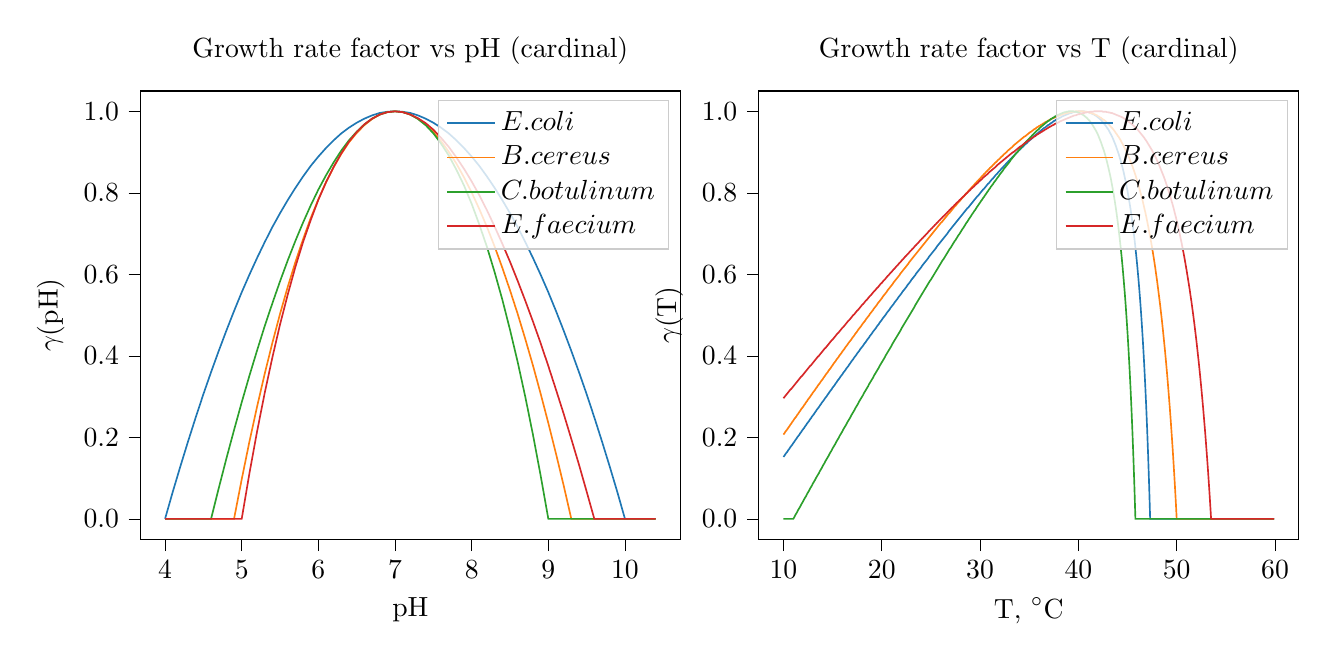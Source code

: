 % This file was created with tikzplotlib v0.9.12.
\begin{tikzpicture}

\definecolor{color0}{rgb}{0.122,0.467,0.706}
\definecolor{color1}{rgb}{1,0.498,0.055}
\definecolor{color2}{rgb}{0.173,0.627,0.173}
\definecolor{color3}{rgb}{0.839,0.153,0.157}

\begin{groupplot}[group style={group size=2 by 1}]
\nextgroupplot[
legend cell align={left},
legend style={fill opacity=0.8, draw opacity=1, text opacity=1, draw=white!80!black},
tick align=outside,
tick pos=left,
title={Growth rate factor vs pH (cardinal)},
x grid style={white!69.02!black},
xlabel={pH},
xmin=3.68, xmax=10.72,
xtick style={color=black},
xtick={3,4,5,6,7,8,9,10,11},
xticklabels={
  \(\displaystyle {3}\),
  \(\displaystyle {4}\),
  \(\displaystyle {5}\),
  \(\displaystyle {6}\),
  \(\displaystyle {7}\),
  \(\displaystyle {8}\),
  \(\displaystyle {9}\),
  \(\displaystyle {10}\),
  \(\displaystyle {11}\)
},
y grid style={white!69.02!black},
ylabel={\(\displaystyle \gamma(\mathrm{pH})\)},
ymin=-0.05, ymax=1.05,
ytick style={color=black},
ytick={-0.2,0,0.2,0.4,0.6,0.8,1,1.2},
yticklabels={
  \(\displaystyle {\ensuremath{-}0.2}\),
  \(\displaystyle {0.0}\),
  \(\displaystyle {0.2}\),
  \(\displaystyle {0.4}\),
  \(\displaystyle {0.6}\),
  \(\displaystyle {0.8}\),
  \(\displaystyle {1.0}\),
  \(\displaystyle {1.2}\)
}
]
\addplot [semithick, color0]
table {%
4 0
4.1 0.066
4.2 0.129
4.3 0.19
4.4 0.249
4.5 0.306
4.6 0.36
4.7 0.412
4.8 0.462
4.9 0.51
5 0.556
5.1 0.599
5.2 0.64
5.3 0.679
5.4 0.716
5.5 0.75
5.6 0.782
5.7 0.812
5.8 0.84
5.9 0.866
6.0 0.889
6.1 0.91
6.2 0.929
6.3 0.946
6.4 0.96
6.5 0.972
6.6 0.982
6.7 0.99
6.8 0.996
6.9 0.999
7.0 1
7.1 0.999
7.2 0.996
7.3 0.99
7.4 0.982
7.5 0.972
7.6 0.96
7.7 0.946
7.8 0.929
7.9 0.91
8.0 0.889
8.1 0.866
8.2 0.84
8.3 0.812
8.4 0.782
8.5 0.75
8.6 0.716
8.7 0.679
8.8 0.64
8.9 0.599
9.0 0.556
9.1 0.51
9.2 0.462
9.3 0.412
9.4 0.36
9.5 0.306
9.6 0.249
9.7 0.19
9.8 0.129
9.9 0.066
10.0 1.421e-14
10.1 0
10.2 0
10.3 0
10.4 0
};
\addlegendentry{$E.coli$}
\addplot [semithick, color1]
table {%
4 0
4.1 0
4.2 0
4.3 0
4.4 0
4.5 0
4.6 0
4.7 0
4.8 0
4.9 0
5 0.097
5.1 0.189
5.2 0.275
5.3 0.356
5.4 0.432
5.5 0.503
5.6 0.569
5.7 0.63
5.8 0.686
5.9 0.738
6.0 0.784
6.1 0.826
6.2 0.863
6.3 0.896
6.4 0.924
6.5 0.947
6.6 0.966
6.7 0.981
6.8 0.992
6.9 0.998
7.0 1
7.1 0.998
7.2 0.992
7.3 0.982
7.4 0.967
7.5 0.949
7.6 0.927
7.7 0.901
7.8 0.872
7.9 0.838
8.0 0.801
8.1 0.76
8.2 0.716
8.3 0.668
8.4 0.616
8.5 0.561
8.6 0.503
8.7 0.441
8.8 0.376
8.9 0.307
9.0 0.235
9.1 0.16
9.2 0.082
9.3 1.625e-14
9.4 0
9.5 0
9.6 0
9.7 0
9.8 0
9.9 0
10.0 0
10.1 0
10.2 0
10.3 0
10.4 0
};
\addlegendentry{$B.cereus$}
\addplot [semithick, color2]
table {%
4 0
4.1 0
4.2 0
4.3 0
4.4 0
4.5 0
4.6 0
4.7 0.075
4.8 0.148
4.9 0.218
5 0.286
5.1 0.351
5.2 0.413
5.3 0.473
5.4 0.529
5.5 0.583
5.6 0.634
5.7 0.682
5.8 0.727
5.9 0.769
6.0 0.808
6.1 0.843
6.2 0.875
6.3 0.904
6.4 0.929
6.5 0.95
6.6 0.968
6.7 0.982
6.8 0.992
6.9 0.998
7.0 1
7.1 0.998
7.2 0.992
7.3 0.981
7.4 0.966
7.5 0.946
7.6 0.921
7.7 0.892
7.8 0.857
7.9 0.818
8.0 0.773
8.1 0.722
8.2 0.667
8.3 0.605
8.4 0.538
8.5 0.464
8.6 0.385
8.7 0.299
8.8 0.206
8.9 0.106
9.0 1.954e-14
9.1 0
9.2 0
9.3 0
9.4 0
9.5 0
9.6 0
9.7 0
9.8 0
9.9 0
10.0 0
10.1 0
10.2 0
10.3 0
10.4 0
};
\addlegendentry{$C.botulinum$}
\addplot [semithick, color3]
table {%
4 0
4.1 0
4.2 0
4.3 0
4.4 0
4.5 0
4.6 0
4.7 0
4.8 0
4.9 0
5 0
5.1 0.111
5.2 0.214
5.3 0.309
5.4 0.396
5.5 0.477
5.6 0.55
5.7 0.618
5.8 0.679
5.9 0.733
6.0 0.783
6.1 0.826
6.2 0.864
6.3 0.897
6.4 0.926
6.5 0.949
6.6 0.968
6.7 0.982
6.8 0.992
6.9 0.998
7.0 1
7.1 0.998
7.2 0.992
7.3 0.983
7.4 0.971
7.5 0.955
7.6 0.935
7.7 0.913
7.8 0.887
7.9 0.859
8.0 0.828
8.1 0.794
8.2 0.757
8.3 0.717
8.4 0.675
8.5 0.631
8.6 0.584
8.7 0.535
8.8 0.484
8.9 0.431
9.0 0.375
9.1 0.317
9.2 0.258
9.3 0.196
9.4 0.133
9.5 0.067
9.6 1.33e-14
9.7 0
9.8 0
9.9 0
10.0 0
10.1 0
10.2 0
10.3 0
10.4 0
};
\addlegendentry{$E.faecium$}

\nextgroupplot[
legend cell align={left},
legend style={fill opacity=0.8, draw opacity=1, text opacity=1, draw=white!80!black},
tick align=outside,
tick pos=left,
title={Growth rate factor vs T (cardinal)},
x grid style={white!69.02!black},
xlabel={T, \(\displaystyle ^{\circ}\)C},
xmin=7.505, xmax=62.395,
xtick style={color=black},
xtick={0,10,20,30,40,50,60,70},
xticklabels={
  \(\displaystyle {0}\),
  \(\displaystyle {10}\),
  \(\displaystyle {20}\),
  \(\displaystyle {30}\),
  \(\displaystyle {40}\),
  \(\displaystyle {50}\),
  \(\displaystyle {60}\),
  \(\displaystyle {70}\)
},
y grid style={white!69.02!black},
ylabel={\(\displaystyle \gamma(\mathrm{T})\)},
ymin=-0.05, ymax=1.05,
ytick style={color=black},
ytick={-0.2,0,0.2,0.4,0.6,0.8,1,1.2},
yticklabels={
  \(\displaystyle {\ensuremath{-}0.2}\),
  \(\displaystyle {0.0}\),
  \(\displaystyle {0.2}\),
  \(\displaystyle {0.4}\),
  \(\displaystyle {0.6}\),
  \(\displaystyle {0.8}\),
  \(\displaystyle {1.0}\),
  \(\displaystyle {1.2}\)
}
]
\addplot [semithick, color0]
table {%
10 0.152
10.1 0.155
10.2 0.159
10.3 0.162
10.4 0.165
10.5 0.169
10.6 0.172
10.7 0.176
10.8 0.179
10.9 0.182
11 0.186
11.1 0.189
11.2 0.193
11.3 0.196
11.4 0.2
11.5 0.203
11.6 0.206
11.7 0.21
11.8 0.213
11.9 0.217
12 0.22
12.1 0.223
12.2 0.227
12.3 0.23
12.4 0.234
12.5 0.237
12.6 0.24
12.7 0.244
12.8 0.247
12.9 0.251
13 0.254
13.1 0.257
13.2 0.261
13.3 0.264
13.4 0.268
13.5 0.271
13.6 0.274
13.7 0.278
13.8 0.281
13.9 0.285
14 0.288
14.1 0.291
14.2 0.295
14.3 0.298
14.4 0.301
14.5 0.305
14.6 0.308
14.7 0.312
14.8 0.315
14.9 0.318
15 0.322
15.1 0.325
15.2 0.328
15.3 0.332
15.4 0.335
15.5 0.339
15.6 0.342
15.7 0.345
15.8 0.349
15.9 0.352
16 0.355
16.1 0.359
16.2 0.362
16.3 0.365
16.4 0.369
16.5 0.372
16.6 0.375
16.7 0.379
16.8 0.382
16.9 0.386
17 0.389
17.1 0.392
17.2 0.396
17.3 0.399
17.4 0.402
17.5 0.406
17.6 0.409
17.7 0.412
17.8 0.416
17.9 0.419
18 0.422
18.1 0.425
18.2 0.429
18.3 0.432
18.4 0.435
18.5 0.439
18.6 0.442
18.7 0.445
18.8 0.449
18.9 0.452
19 0.455
19.1 0.459
19.2 0.462
19.3 0.465
19.4 0.468
19.5 0.472
19.6 0.475
19.7 0.478
19.8 0.482
19.9 0.485
20 0.488
20.1 0.492
20.2 0.495
20.3 0.498
20.4 0.501
20.5 0.505
20.6 0.508
20.7 0.511
20.8 0.514
20.9 0.518
21 0.521
21.1 0.524
21.2 0.527
21.3 0.531
21.4 0.534
21.5 0.537
21.6 0.54
21.7 0.544
21.8 0.547
21.9 0.55
22 0.553
22.1 0.557
22.2 0.56
22.3 0.563
22.4 0.566
22.5 0.569
22.6 0.573
22.7 0.576
22.8 0.579
22.9 0.582
23 0.586
23.1 0.589
23.2 0.592
23.3 0.595
23.4 0.598
23.5 0.602
23.6 0.605
23.7 0.608
23.8 0.611
23.9 0.614
24 0.617
24.1 0.621
24.2 0.624
24.3 0.627
24.4 0.63
24.5 0.633
24.6 0.636
24.7 0.639
24.8 0.643
24.9 0.646
25.0 0.649
25.1 0.652
25.2 0.655
25.3 0.658
25.4 0.661
25.5 0.664
25.6 0.668
25.7 0.671
25.8 0.674
25.9 0.677
26.0 0.68
26.1 0.683
26.2 0.686
26.3 0.689
26.4 0.692
26.5 0.695
26.6 0.698
26.7 0.701
26.8 0.705
26.9 0.708
27.0 0.711
27.1 0.714
27.2 0.717
27.3 0.72
27.4 0.723
27.5 0.726
27.6 0.729
27.7 0.732
27.8 0.735
27.9 0.738
28.0 0.741
28.1 0.744
28.2 0.747
28.3 0.75
28.4 0.753
28.5 0.756
28.6 0.759
28.7 0.762
28.8 0.764
28.9 0.767
29.0 0.77
29.1 0.773
29.2 0.776
29.3 0.779
29.4 0.782
29.5 0.785
29.6 0.788
29.7 0.791
29.8 0.793
29.9 0.796
30.0 0.799
30.1 0.802
30.2 0.805
30.3 0.808
30.4 0.81
30.5 0.813
30.6 0.816
30.7 0.819
30.8 0.822
30.9 0.824
31.0 0.827
31.1 0.83
31.2 0.833
31.3 0.835
31.4 0.838
31.5 0.841
31.6 0.844
31.7 0.846
31.8 0.849
31.9 0.852
32.0 0.854
32.1 0.857
32.2 0.86
32.3 0.862
32.4 0.865
32.5 0.867
32.6 0.87
32.7 0.873
32.8 0.875
32.9 0.878
33.0 0.88
33.1 0.883
33.2 0.885
33.3 0.888
33.4 0.89
33.5 0.893
33.6 0.895
33.7 0.898
33.8 0.9
33.9 0.903
34.0 0.905
34.1 0.907
34.2 0.91
34.3 0.912
34.4 0.914
34.5 0.917
34.6 0.919
34.7 0.921
34.8 0.923
34.9 0.926
35.0 0.928
35.1 0.93
35.2 0.932
35.3 0.934
35.4 0.937
35.5 0.939
35.6 0.941
35.7 0.943
35.8 0.945
35.9 0.947
36.0 0.949
36.1 0.951
36.2 0.953
36.3 0.955
36.4 0.957
36.5 0.959
36.6 0.96
36.7 0.962
36.8 0.964
36.9 0.966
37.0 0.967
37.1 0.969
37.2 0.971
37.3 0.972
37.4 0.974
37.5 0.976
37.6 0.977
37.7 0.979
37.8 0.98
37.9 0.981
38.0 0.983
38.1 0.984
38.2 0.985
38.3 0.987
38.4 0.988
38.5 0.989
38.6 0.99
38.7 0.991
38.8 0.992
38.9 0.993
39.0 0.994
39.1 0.995
39.2 0.996
39.3 0.996
39.4 0.997
39.5 0.998
39.6 0.998
39.7 0.999
39.8 0.999
39.9 0.999
40.0 1.0
40.1 1.0
40.2 1.0
40.3 1
40.4 1.0
40.5 1.0
40.6 1.0
40.7 0.999
40.8 0.999
40.9 0.998
41.0 0.998
41.1 0.997
41.2 0.996
41.3 0.995
41.4 0.994
41.5 0.993
41.6 0.992
41.7 0.99
41.8 0.989
41.9 0.987
42.0 0.985
42.1 0.983
42.2 0.981
42.3 0.979
42.4 0.976
42.5 0.973
42.6 0.97
42.7 0.967
42.8 0.964
42.9 0.96
43.0 0.957
43.1 0.953
43.2 0.948
43.3 0.944
43.4 0.939
43.5 0.934
43.6 0.928
43.7 0.922
43.8 0.916
43.9 0.909
44.0 0.902
44.1 0.895
44.2 0.887
44.3 0.879
44.4 0.87
44.5 0.861
44.6 0.851
44.7 0.84
44.8 0.829
44.9 0.817
45.0 0.804
45.1 0.79
45.2 0.776
45.3 0.761
45.4 0.744
45.5 0.726
45.6 0.708
45.7 0.688
45.8 0.666
45.9 0.643
46.0 0.618
46.1 0.591
46.2 0.562
46.3 0.531
46.4 0.497
46.5 0.46
46.6 0.42
46.7 0.376
46.8 0.328
46.9 0.275
47.0 0.217
47.1 0.152
47.2 0.08
47.3 1.088e-13
47.4 0
47.5 0
47.6 0
47.7 0
47.8 0
47.9 0
48.0 0
48.1 0
48.2 0
48.3 0
48.4 0
48.5 0
48.6 0
48.7 0
48.8 0
48.9 0
49.0 0
49.1 0
49.2 0
49.3 0
49.4 0
49.5 0
49.6 0
49.7 0
49.8 0
49.9 0
50.0 0
50.1 0
50.2 0
50.3 0
50.4 0
50.5 0
50.6 0
50.7 0
50.8 0
50.9 0
51.0 0
51.1 0
51.2 0
51.3 0
51.4 0
51.5 0
51.6 0
51.7 0
51.8 0
51.9 0
52.0 0
52.1 0
52.2 0
52.3 0
52.4 0
52.5 0
52.6 0
52.7 0
52.8 0
52.9 0
53.0 0
53.1 0
53.2 0
53.3 0
53.4 0
53.5 0
53.6 0
53.7 0
53.8 0
53.9 0
54.0 0
54.1 0
54.2 0
54.3 0
54.4 0
54.5 0
54.6 0
54.7 0
54.8 0
54.9 0
55.0 0
55.1 0
55.2 0
55.3 0
55.4 0
55.5 0
55.6 0
55.7 0
55.8 0
55.9 0
56.0 0
56.1 0
56.2 0
56.3 0
56.4 0
56.5 0
56.6 0
56.7 0
56.8 0
56.9 0
57.0 0
57.1 0
57.2 0
57.3 0
57.4 0
57.5 0
57.6 0
57.7 0
57.8 0
57.9 0
58.0 0
58.1 0
58.2 0
58.3 0
58.4 0
58.5 0
58.6 0
58.7 0
58.8 0
58.9 0
59.0 0
59.1 0
59.2 0
59.3 0
59.4 0
59.5 0
59.6 0
59.7 0
59.8 0
59.9 0
};
\addlegendentry{$E.coli$}
\addplot [semithick, color1]
table {%
10 0.207
10.1 0.21
10.2 0.214
10.3 0.217
10.4 0.22
10.5 0.224
10.6 0.227
10.7 0.231
10.8 0.234
10.9 0.238
11 0.241
11.1 0.245
11.2 0.248
11.3 0.251
11.4 0.255
11.5 0.258
11.6 0.262
11.7 0.265
11.8 0.269
11.9 0.272
12 0.275
12.1 0.279
12.2 0.282
12.3 0.286
12.4 0.289
12.5 0.293
12.6 0.296
12.7 0.299
12.8 0.303
12.9 0.306
13 0.31
13.1 0.313
13.2 0.316
13.3 0.32
13.4 0.323
13.5 0.327
13.6 0.33
13.7 0.333
13.8 0.337
13.9 0.34
14 0.343
14.1 0.347
14.2 0.35
14.3 0.354
14.4 0.357
14.5 0.36
14.6 0.364
14.7 0.367
14.8 0.37
14.9 0.374
15 0.377
15.1 0.381
15.2 0.384
15.3 0.387
15.4 0.391
15.5 0.394
15.6 0.397
15.7 0.401
15.8 0.404
15.9 0.407
16 0.411
16.1 0.414
16.2 0.417
16.3 0.421
16.4 0.424
16.5 0.427
16.6 0.431
16.7 0.434
16.8 0.437
16.9 0.44
17 0.444
17.1 0.447
17.2 0.45
17.3 0.454
17.4 0.457
17.5 0.46
17.6 0.464
17.7 0.467
17.8 0.47
17.9 0.473
18 0.477
18.1 0.48
18.2 0.483
18.3 0.486
18.4 0.49
18.5 0.493
18.6 0.496
18.7 0.499
18.8 0.503
18.9 0.506
19 0.509
19.1 0.512
19.2 0.516
19.3 0.519
19.4 0.522
19.5 0.525
19.6 0.529
19.7 0.532
19.8 0.535
19.9 0.538
20 0.541
20.1 0.545
20.2 0.548
20.3 0.551
20.4 0.554
20.5 0.557
20.6 0.561
20.7 0.564
20.8 0.567
20.9 0.57
21 0.573
21.1 0.576
21.2 0.58
21.3 0.583
21.4 0.586
21.5 0.589
21.6 0.592
21.7 0.595
21.8 0.598
21.9 0.602
22 0.605
22.1 0.608
22.2 0.611
22.3 0.614
22.4 0.617
22.5 0.62
22.6 0.623
22.7 0.626
22.8 0.63
22.9 0.633
23 0.636
23.1 0.639
23.2 0.642
23.3 0.645
23.4 0.648
23.5 0.651
23.6 0.654
23.7 0.657
23.8 0.66
23.9 0.663
24 0.666
24.1 0.669
24.2 0.672
24.3 0.675
24.4 0.678
24.5 0.681
24.6 0.684
24.7 0.687
24.8 0.69
24.9 0.693
25.0 0.696
25.1 0.699
25.2 0.702
25.3 0.705
25.4 0.708
25.5 0.711
25.6 0.714
25.7 0.717
25.8 0.72
25.9 0.723
26.0 0.726
26.1 0.728
26.2 0.731
26.3 0.734
26.4 0.737
26.5 0.74
26.6 0.743
26.7 0.746
26.8 0.749
26.9 0.751
27.0 0.754
27.1 0.757
27.2 0.76
27.3 0.763
27.4 0.766
27.5 0.768
27.6 0.771
27.7 0.774
27.8 0.777
27.9 0.779
28.0 0.782
28.1 0.785
28.2 0.788
28.3 0.79
28.4 0.793
28.5 0.796
28.6 0.799
28.7 0.801
28.8 0.804
28.9 0.807
29.0 0.809
29.1 0.812
29.2 0.815
29.3 0.817
29.4 0.82
29.5 0.823
29.6 0.825
29.7 0.828
29.8 0.83
29.9 0.833
30.0 0.835
30.1 0.838
30.2 0.841
30.3 0.843
30.4 0.846
30.5 0.848
30.6 0.851
30.7 0.853
30.8 0.856
30.9 0.858
31.0 0.861
31.1 0.863
31.2 0.865
31.3 0.868
31.4 0.87
31.5 0.873
31.6 0.875
31.7 0.877
31.8 0.88
31.9 0.882
32.0 0.884
32.1 0.887
32.2 0.889
32.3 0.891
32.4 0.894
32.5 0.896
32.6 0.898
32.7 0.9
32.8 0.903
32.9 0.905
33.0 0.907
33.1 0.909
33.2 0.911
33.3 0.913
33.4 0.916
33.5 0.918
33.6 0.92
33.7 0.922
33.8 0.924
33.9 0.926
34.0 0.928
34.1 0.93
34.2 0.932
34.3 0.934
34.4 0.936
34.5 0.938
34.6 0.939
34.7 0.941
34.8 0.943
34.9 0.945
35.0 0.947
35.1 0.949
35.2 0.95
35.3 0.952
35.4 0.954
35.5 0.956
35.6 0.957
35.7 0.959
35.8 0.961
35.9 0.962
36.0 0.964
36.1 0.965
36.2 0.967
36.3 0.968
36.4 0.97
36.5 0.971
36.6 0.973
36.7 0.974
36.8 0.975
36.9 0.977
37.0 0.978
37.1 0.979
37.2 0.981
37.3 0.982
37.4 0.983
37.5 0.984
37.6 0.985
37.7 0.986
37.8 0.987
37.9 0.988
38.0 0.989
38.1 0.99
38.2 0.991
38.3 0.992
38.4 0.993
38.5 0.994
38.6 0.994
38.7 0.995
38.8 0.996
38.9 0.996
39.0 0.997
39.1 0.997
39.2 0.998
39.3 0.998
39.4 0.999
39.5 0.999
39.6 0.999
39.7 1.0
39.8 1.0
39.9 1.0
40.0 1.0
40.1 1
40.2 1.0
40.3 1.0
40.4 1.0
40.5 1.0
40.6 0.999
40.7 0.999
40.8 0.999
40.9 0.998
41.0 0.998
41.1 0.997
41.2 0.996
41.3 0.996
41.4 0.995
41.5 0.994
41.6 0.993
41.7 0.992
41.8 0.991
41.9 0.99
42.0 0.988
42.1 0.987
42.2 0.985
42.3 0.984
42.4 0.982
42.5 0.98
42.6 0.979
42.7 0.977
42.8 0.975
42.9 0.972
43.0 0.97
43.1 0.968
43.2 0.965
43.3 0.962
43.4 0.96
43.5 0.957
43.6 0.954
43.7 0.951
43.8 0.947
43.9 0.944
44.0 0.94
44.1 0.937
44.2 0.933
44.3 0.929
44.4 0.924
44.5 0.92
44.6 0.915
44.7 0.91
44.8 0.905
44.9 0.9
45.0 0.895
45.1 0.889
45.2 0.884
45.3 0.877
45.4 0.871
45.5 0.865
45.6 0.858
45.7 0.851
45.8 0.844
45.9 0.836
46.0 0.828
46.1 0.82
46.2 0.811
46.3 0.802
46.4 0.793
46.5 0.784
46.6 0.774
46.7 0.763
46.8 0.753
46.9 0.742
47.0 0.73
47.1 0.718
47.2 0.705
47.3 0.692
47.4 0.679
47.5 0.665
47.6 0.65
47.7 0.635
47.8 0.619
47.9 0.602
48.0 0.585
48.1 0.566
48.2 0.547
48.3 0.528
48.4 0.507
48.5 0.486
48.6 0.463
48.7 0.439
48.8 0.415
48.9 0.389
49.0 0.362
49.1 0.333
49.2 0.303
49.3 0.272
49.4 0.239
49.5 0.204
49.6 0.168
49.7 0.129
49.8 0.089
49.9 0.046
50.0 6.655e-14
50.1 0
50.2 0
50.3 0
50.4 0
50.5 0
50.6 0
50.7 0
50.8 0
50.9 0
51.0 0
51.1 0
51.2 0
51.3 0
51.4 0
51.5 0
51.6 0
51.7 0
51.8 0
51.9 0
52.0 0
52.1 0
52.2 0
52.3 0
52.4 0
52.5 0
52.6 0
52.7 0
52.8 0
52.9 0
53.0 0
53.1 0
53.2 0
53.3 0
53.4 0
53.5 0
53.6 0
53.7 0
53.8 0
53.9 0
54.0 0
54.1 0
54.2 0
54.3 0
54.4 0
54.5 0
54.6 0
54.7 0
54.8 0
54.9 0
55.0 0
55.1 0
55.2 0
55.3 0
55.4 0
55.5 0
55.6 0
55.7 0
55.8 0
55.9 0
56.0 0
56.1 0
56.2 0
56.3 0
56.4 0
56.5 0
56.6 0
56.7 0
56.8 0
56.9 0
57.0 0
57.1 0
57.2 0
57.3 0
57.4 0
57.5 0
57.6 0
57.7 0
57.8 0
57.9 0
58.0 0
58.1 0
58.2 0
58.3 0
58.4 0
58.5 0
58.6 0
58.7 0
58.8 0
58.9 0
59.0 0
59.1 0
59.2 0
59.3 0
59.4 0
59.5 0
59.6 0
59.7 0
59.8 0
59.9 0
};
\addlegendentry{$B.cereus$}
\addplot [semithick, color2]
table {%
10 0
10.1 0
10.2 0
10.3 0
10.4 0
10.5 0
10.6 0
10.7 0
10.8 0
10.9 0
11 0
11.1 0.004
11.2 0.009
11.3 0.013
11.4 0.017
11.5 0.022
11.6 0.026
11.7 0.03
11.8 0.035
11.9 0.039
12 0.043
12.1 0.048
12.2 0.052
12.3 0.056
12.4 0.061
12.5 0.065
12.6 0.069
12.7 0.074
12.8 0.078
12.9 0.082
13 0.087
13.1 0.091
13.2 0.095
13.3 0.1
13.4 0.104
13.5 0.108
13.6 0.112
13.7 0.117
13.8 0.121
13.9 0.125
14 0.13
14.1 0.134
14.2 0.138
14.3 0.143
14.4 0.147
14.5 0.151
14.6 0.155
14.7 0.16
14.8 0.164
14.9 0.168
15 0.173
15.1 0.177
15.2 0.181
15.3 0.185
15.4 0.19
15.5 0.194
15.6 0.198
15.7 0.203
15.8 0.207
15.9 0.211
16 0.215
16.1 0.22
16.2 0.224
16.3 0.228
16.4 0.232
16.5 0.237
16.6 0.241
16.7 0.245
16.8 0.249
16.9 0.254
17 0.258
17.1 0.262
17.2 0.266
17.3 0.271
17.4 0.275
17.5 0.279
17.6 0.283
17.7 0.288
17.8 0.292
17.9 0.296
18 0.3
18.1 0.304
18.2 0.309
18.3 0.313
18.4 0.317
18.5 0.321
18.6 0.325
18.7 0.33
18.8 0.334
18.9 0.338
19 0.342
19.1 0.346
19.2 0.351
19.3 0.355
19.4 0.359
19.5 0.363
19.6 0.367
19.7 0.371
19.8 0.376
19.9 0.38
20 0.384
20.1 0.388
20.2 0.392
20.3 0.396
20.4 0.401
20.5 0.405
20.6 0.409
20.7 0.413
20.8 0.417
20.9 0.421
21 0.425
21.1 0.43
21.2 0.434
21.3 0.438
21.4 0.442
21.5 0.446
21.6 0.45
21.7 0.454
21.8 0.458
21.9 0.462
22 0.467
22.1 0.471
22.2 0.475
22.3 0.479
22.4 0.483
22.5 0.487
22.6 0.491
22.7 0.495
22.8 0.499
22.9 0.503
23 0.507
23.1 0.511
23.2 0.515
23.3 0.519
23.4 0.524
23.5 0.528
23.6 0.532
23.7 0.536
23.8 0.54
23.9 0.544
24 0.548
24.1 0.552
24.2 0.556
24.3 0.56
24.4 0.564
24.5 0.568
24.6 0.572
24.7 0.576
24.8 0.58
24.9 0.584
25.0 0.587
25.1 0.591
25.2 0.595
25.3 0.599
25.4 0.603
25.5 0.607
25.6 0.611
25.7 0.615
25.8 0.619
25.9 0.623
26.0 0.627
26.1 0.631
26.2 0.635
26.3 0.638
26.4 0.642
26.5 0.646
26.6 0.65
26.7 0.654
26.8 0.658
26.9 0.662
27.0 0.665
27.1 0.669
27.2 0.673
27.3 0.677
27.4 0.681
27.5 0.684
27.6 0.688
27.7 0.692
27.8 0.696
27.9 0.699
28.0 0.703
28.1 0.707
28.2 0.711
28.3 0.714
28.4 0.718
28.5 0.722
28.6 0.726
28.7 0.729
28.8 0.733
28.9 0.737
29.0 0.74
29.1 0.744
29.2 0.748
29.3 0.751
29.4 0.755
29.5 0.758
29.6 0.762
29.7 0.766
29.8 0.769
29.9 0.773
30.0 0.776
30.1 0.78
30.2 0.783
30.3 0.787
30.4 0.79
30.5 0.794
30.6 0.797
30.7 0.801
30.8 0.804
30.9 0.808
31.0 0.811
31.1 0.815
31.2 0.818
31.3 0.821
31.4 0.825
31.5 0.828
31.6 0.831
31.7 0.835
31.8 0.838
31.9 0.841
32.0 0.845
32.1 0.848
32.2 0.851
32.3 0.854
32.4 0.858
32.5 0.861
32.6 0.864
32.7 0.867
32.8 0.87
32.9 0.873
33.0 0.876
33.1 0.88
33.2 0.883
33.3 0.886
33.4 0.889
33.5 0.892
33.6 0.895
33.7 0.898
33.8 0.9
33.9 0.903
34.0 0.906
34.1 0.909
34.2 0.912
34.3 0.915
34.4 0.917
34.5 0.92
34.6 0.923
34.7 0.926
34.8 0.928
34.9 0.931
35.0 0.933
35.1 0.936
35.2 0.938
35.3 0.941
35.4 0.943
35.5 0.946
35.6 0.948
35.7 0.951
35.8 0.953
35.9 0.955
36.0 0.957
36.1 0.96
36.2 0.962
36.3 0.964
36.4 0.966
36.5 0.968
36.6 0.97
36.7 0.972
36.8 0.974
36.9 0.976
37.0 0.977
37.1 0.979
37.2 0.981
37.3 0.982
37.4 0.984
37.5 0.985
37.6 0.987
37.7 0.988
37.8 0.99
37.9 0.991
38.0 0.992
38.1 0.993
38.2 0.994
38.3 0.995
38.4 0.996
38.5 0.997
38.6 0.998
38.7 0.998
38.8 0.999
38.9 0.999
39.0 1.0
39.1 1.0
39.2 1.0
39.3 1
39.4 1.0
39.5 1.0
39.6 0.999
39.7 0.999
39.8 0.999
39.9 0.998
40.0 0.997
40.1 0.996
40.2 0.995
40.3 0.994
40.4 0.992
40.5 0.991
40.6 0.989
40.7 0.987
40.8 0.985
40.9 0.983
41.0 0.98
41.1 0.978
41.2 0.975
41.3 0.971
41.4 0.968
41.5 0.964
41.6 0.96
41.7 0.956
41.8 0.952
41.9 0.947
42.0 0.942
42.1 0.936
42.2 0.93
42.3 0.924
42.4 0.917
42.5 0.91
42.6 0.903
42.7 0.895
42.8 0.886
42.9 0.877
43.0 0.867
43.1 0.857
43.2 0.846
43.3 0.835
43.4 0.822
43.5 0.809
43.6 0.795
43.7 0.78
43.8 0.764
43.9 0.747
44.0 0.729
44.1 0.709
44.2 0.689
44.3 0.666
44.4 0.643
44.5 0.617
44.6 0.589
44.7 0.56
44.8 0.528
44.9 0.493
45.0 0.456
45.1 0.415
45.2 0.371
45.3 0.323
45.4 0.27
45.5 0.212
45.6 0.148
45.7 0.078
45.8 1.053e-13
45.9 0
46.0 0
46.1 0
46.2 0
46.3 0
46.4 0
46.5 0
46.6 0
46.7 0
46.8 0
46.9 0
47.0 0
47.1 0
47.2 0
47.3 0
47.4 0
47.5 0
47.6 0
47.7 0
47.8 0
47.9 0
48.0 0
48.1 0
48.2 0
48.3 0
48.4 0
48.5 0
48.6 0
48.7 0
48.8 0
48.9 0
49.0 0
49.1 0
49.2 0
49.3 0
49.4 0
49.5 0
49.6 0
49.7 0
49.8 0
49.9 0
50.0 0
50.1 0
50.2 0
50.3 0
50.4 0
50.5 0
50.6 0
50.7 0
50.8 0
50.9 0
51.0 0
51.1 0
51.2 0
51.3 0
51.4 0
51.5 0
51.6 0
51.7 0
51.8 0
51.9 0
52.0 0
52.1 0
52.2 0
52.3 0
52.4 0
52.5 0
52.6 0
52.7 0
52.8 0
52.9 0
53.0 0
53.1 0
53.2 0
53.3 0
53.4 0
53.5 0
53.6 0
53.7 0
53.8 0
53.9 0
54.0 0
54.1 0
54.2 0
54.3 0
54.4 0
54.5 0
54.6 0
54.7 0
54.8 0
54.9 0
55.0 0
55.1 0
55.2 0
55.3 0
55.4 0
55.5 0
55.6 0
55.7 0
55.8 0
55.9 0
56.0 0
56.1 0
56.2 0
56.3 0
56.4 0
56.5 0
56.6 0
56.7 0
56.8 0
56.9 0
57.0 0
57.1 0
57.2 0
57.3 0
57.4 0
57.5 0
57.6 0
57.7 0
57.8 0
57.9 0
58.0 0
58.1 0
58.2 0
58.3 0
58.4 0
58.5 0
58.6 0
58.7 0
58.8 0
58.9 0
59.0 0
59.1 0
59.2 0
59.3 0
59.4 0
59.5 0
59.6 0
59.7 0
59.8 0
59.9 0
};
\addlegendentry{$C.botulinum$}
\addplot [semithick, color3]
table {%
10 0.296
10.1 0.299
10.2 0.302
10.3 0.305
10.4 0.308
10.5 0.311
10.6 0.314
10.7 0.317
10.8 0.319
10.9 0.322
11 0.325
11.1 0.328
11.2 0.331
11.3 0.334
11.4 0.337
11.5 0.34
11.6 0.343
11.7 0.346
11.8 0.349
11.9 0.351
12 0.354
12.1 0.357
12.2 0.36
12.3 0.363
12.4 0.366
12.5 0.369
12.6 0.372
12.7 0.375
12.8 0.377
12.9 0.38
13 0.383
13.1 0.386
13.2 0.389
13.3 0.392
13.4 0.395
13.5 0.398
13.6 0.4
13.7 0.403
13.8 0.406
13.9 0.409
14 0.412
14.1 0.415
14.2 0.418
14.3 0.42
14.4 0.423
14.5 0.426
14.6 0.429
14.7 0.432
14.8 0.435
14.9 0.438
15 0.44
15.1 0.443
15.2 0.446
15.3 0.449
15.4 0.452
15.5 0.455
15.6 0.457
15.7 0.46
15.8 0.463
15.9 0.466
16 0.469
16.1 0.471
16.2 0.474
16.3 0.477
16.4 0.48
16.5 0.483
16.6 0.486
16.7 0.488
16.8 0.491
16.9 0.494
17 0.497
17.1 0.5
17.2 0.502
17.3 0.505
17.4 0.508
17.5 0.511
17.6 0.513
17.7 0.516
17.8 0.519
17.9 0.522
18 0.525
18.1 0.527
18.2 0.53
18.3 0.533
18.4 0.536
18.5 0.538
18.6 0.541
18.7 0.544
18.8 0.547
18.9 0.549
19 0.552
19.1 0.555
19.2 0.558
19.3 0.56
19.4 0.563
19.5 0.566
19.6 0.568
19.7 0.571
19.8 0.574
19.9 0.577
20 0.579
20.1 0.582
20.2 0.585
20.3 0.587
20.4 0.59
20.5 0.593
20.6 0.596
20.7 0.598
20.8 0.601
20.9 0.604
21 0.606
21.1 0.609
21.2 0.612
21.3 0.614
21.4 0.617
21.5 0.62
21.6 0.622
21.7 0.625
21.8 0.628
21.9 0.63
22 0.633
22.1 0.636
22.2 0.638
22.3 0.641
22.4 0.644
22.5 0.646
22.6 0.649
22.7 0.651
22.8 0.654
22.9 0.657
23 0.659
23.1 0.662
23.2 0.664
23.3 0.667
23.4 0.67
23.5 0.672
23.6 0.675
23.7 0.677
23.8 0.68
23.9 0.683
24 0.685
24.1 0.688
24.2 0.69
24.3 0.693
24.4 0.695
24.5 0.698
24.6 0.7
24.7 0.703
24.8 0.706
24.9 0.708
25.0 0.711
25.1 0.713
25.2 0.716
25.3 0.718
25.4 0.721
25.5 0.723
25.6 0.726
25.7 0.728
25.8 0.731
25.9 0.733
26.0 0.736
26.1 0.738
26.2 0.741
26.3 0.743
26.4 0.745
26.5 0.748
26.6 0.75
26.7 0.753
26.8 0.755
26.9 0.758
27.0 0.76
27.1 0.763
27.2 0.765
27.3 0.767
27.4 0.77
27.5 0.772
27.6 0.775
27.7 0.777
27.8 0.779
27.9 0.782
28.0 0.784
28.1 0.786
28.2 0.789
28.3 0.791
28.4 0.793
28.5 0.796
28.6 0.798
28.7 0.8
28.8 0.803
28.9 0.805
29.0 0.807
29.1 0.81
29.2 0.812
29.3 0.814
29.4 0.816
29.5 0.819
29.6 0.821
29.7 0.823
29.8 0.825
29.9 0.828
30.0 0.83
30.1 0.832
30.2 0.834
30.3 0.837
30.4 0.839
30.5 0.841
30.6 0.843
30.7 0.845
30.8 0.847
30.9 0.85
31.0 0.852
31.1 0.854
31.2 0.856
31.3 0.858
31.4 0.86
31.5 0.862
31.6 0.864
31.7 0.867
31.8 0.869
31.9 0.871
32.0 0.873
32.1 0.875
32.2 0.877
32.3 0.879
32.4 0.881
32.5 0.883
32.6 0.885
32.7 0.887
32.8 0.889
32.9 0.891
33.0 0.893
33.1 0.895
33.2 0.897
33.3 0.899
33.4 0.9
33.5 0.902
33.6 0.904
33.7 0.906
33.8 0.908
33.9 0.91
34.0 0.912
34.1 0.914
34.2 0.915
34.3 0.917
34.4 0.919
34.5 0.921
34.6 0.923
34.7 0.924
34.8 0.926
34.9 0.928
35.0 0.929
35.1 0.931
35.2 0.933
35.3 0.935
35.4 0.936
35.5 0.938
35.6 0.939
35.7 0.941
35.8 0.943
35.9 0.944
36.0 0.946
36.1 0.947
36.2 0.949
36.3 0.95
36.4 0.952
36.5 0.953
36.6 0.955
36.7 0.956
36.8 0.958
36.9 0.959
37.0 0.961
37.1 0.962
37.2 0.963
37.3 0.965
37.4 0.966
37.5 0.967
37.6 0.969
37.7 0.97
37.8 0.971
37.9 0.972
38.0 0.973
38.1 0.975
38.2 0.976
38.3 0.977
38.4 0.978
38.5 0.979
38.6 0.98
38.7 0.981
38.8 0.982
38.9 0.983
39.0 0.984
39.1 0.985
39.2 0.986
39.3 0.987
39.4 0.988
39.5 0.989
39.6 0.99
39.7 0.99
39.8 0.991
39.9 0.992
40.0 0.993
40.1 0.993
40.2 0.994
40.3 0.995
40.4 0.995
40.5 0.996
40.6 0.996
40.7 0.997
40.8 0.997
40.9 0.998
41.0 0.998
41.1 0.998
41.2 0.999
41.3 0.999
41.4 0.999
41.5 0.999
41.6 1.0
41.7 1.0
41.8 1.0
41.9 1.0
42.0 1
42.1 1.0
42.2 1.0
42.3 1.0
42.4 1.0
42.5 0.999
42.6 0.999
42.7 0.999
42.8 0.999
42.9 0.998
43.0 0.998
43.1 0.997
43.2 0.997
43.3 0.996
43.4 0.996
43.5 0.995
43.6 0.994
43.7 0.993
43.8 0.992
43.9 0.991
44.0 0.99
44.1 0.989
44.2 0.988
44.3 0.987
44.4 0.986
44.5 0.985
44.6 0.983
44.7 0.982
44.8 0.98
44.9 0.979
45.0 0.977
45.1 0.975
45.2 0.973
45.3 0.971
45.4 0.969
45.5 0.967
45.6 0.965
45.7 0.963
45.8 0.961
45.9 0.958
46.0 0.956
46.1 0.953
46.2 0.95
46.3 0.947
46.4 0.944
46.5 0.941
46.6 0.938
46.7 0.935
46.8 0.931
46.9 0.928
47.0 0.924
47.1 0.92
47.2 0.916
47.3 0.912
47.4 0.908
47.5 0.904
47.6 0.899
47.7 0.895
47.8 0.89
47.9 0.885
48.0 0.88
48.1 0.874
48.2 0.869
48.3 0.863
48.4 0.857
48.5 0.851
48.6 0.845
48.7 0.839
48.8 0.832
48.9 0.825
49.0 0.818
49.1 0.81
49.2 0.803
49.3 0.795
49.4 0.787
49.5 0.778
49.6 0.77
49.7 0.761
49.8 0.751
49.9 0.742
50.0 0.732
50.1 0.722
50.2 0.711
50.3 0.7
50.4 0.688
50.5 0.677
50.6 0.664
50.7 0.652
50.8 0.639
50.9 0.625
51.0 0.611
51.1 0.596
51.2 0.581
51.3 0.566
51.4 0.549
51.5 0.533
51.6 0.515
51.7 0.497
51.8 0.478
51.9 0.458
52.0 0.438
52.1 0.416
52.2 0.394
52.3 0.371
52.4 0.347
52.5 0.322
52.6 0.296
52.7 0.269
52.8 0.24
52.9 0.211
53.0 0.179
53.1 0.147
53.2 0.113
53.3 0.077
53.4 0.039
53.5 6.312e-14
53.6 0
53.7 0
53.8 0
53.9 0
54.0 0
54.1 0
54.2 0
54.3 0
54.4 0
54.5 0
54.6 0
54.7 0
54.8 0
54.9 0
55.0 0
55.1 0
55.2 0
55.3 0
55.4 0
55.5 0
55.6 0
55.7 0
55.8 0
55.9 0
56.0 0
56.1 0
56.2 0
56.3 0
56.4 0
56.5 0
56.6 0
56.7 0
56.8 0
56.9 0
57.0 0
57.1 0
57.2 0
57.3 0
57.4 0
57.5 0
57.6 0
57.7 0
57.8 0
57.9 0
58.0 0
58.1 0
58.2 0
58.3 0
58.4 0
58.5 0
58.6 0
58.7 0
58.8 0
58.9 0
59.0 0
59.1 0
59.2 0
59.3 0
59.4 0
59.5 0
59.6 0
59.7 0
59.8 0
59.9 0
};
\addlegendentry{$E.faecium$}
\end{groupplot}

\end{tikzpicture}
